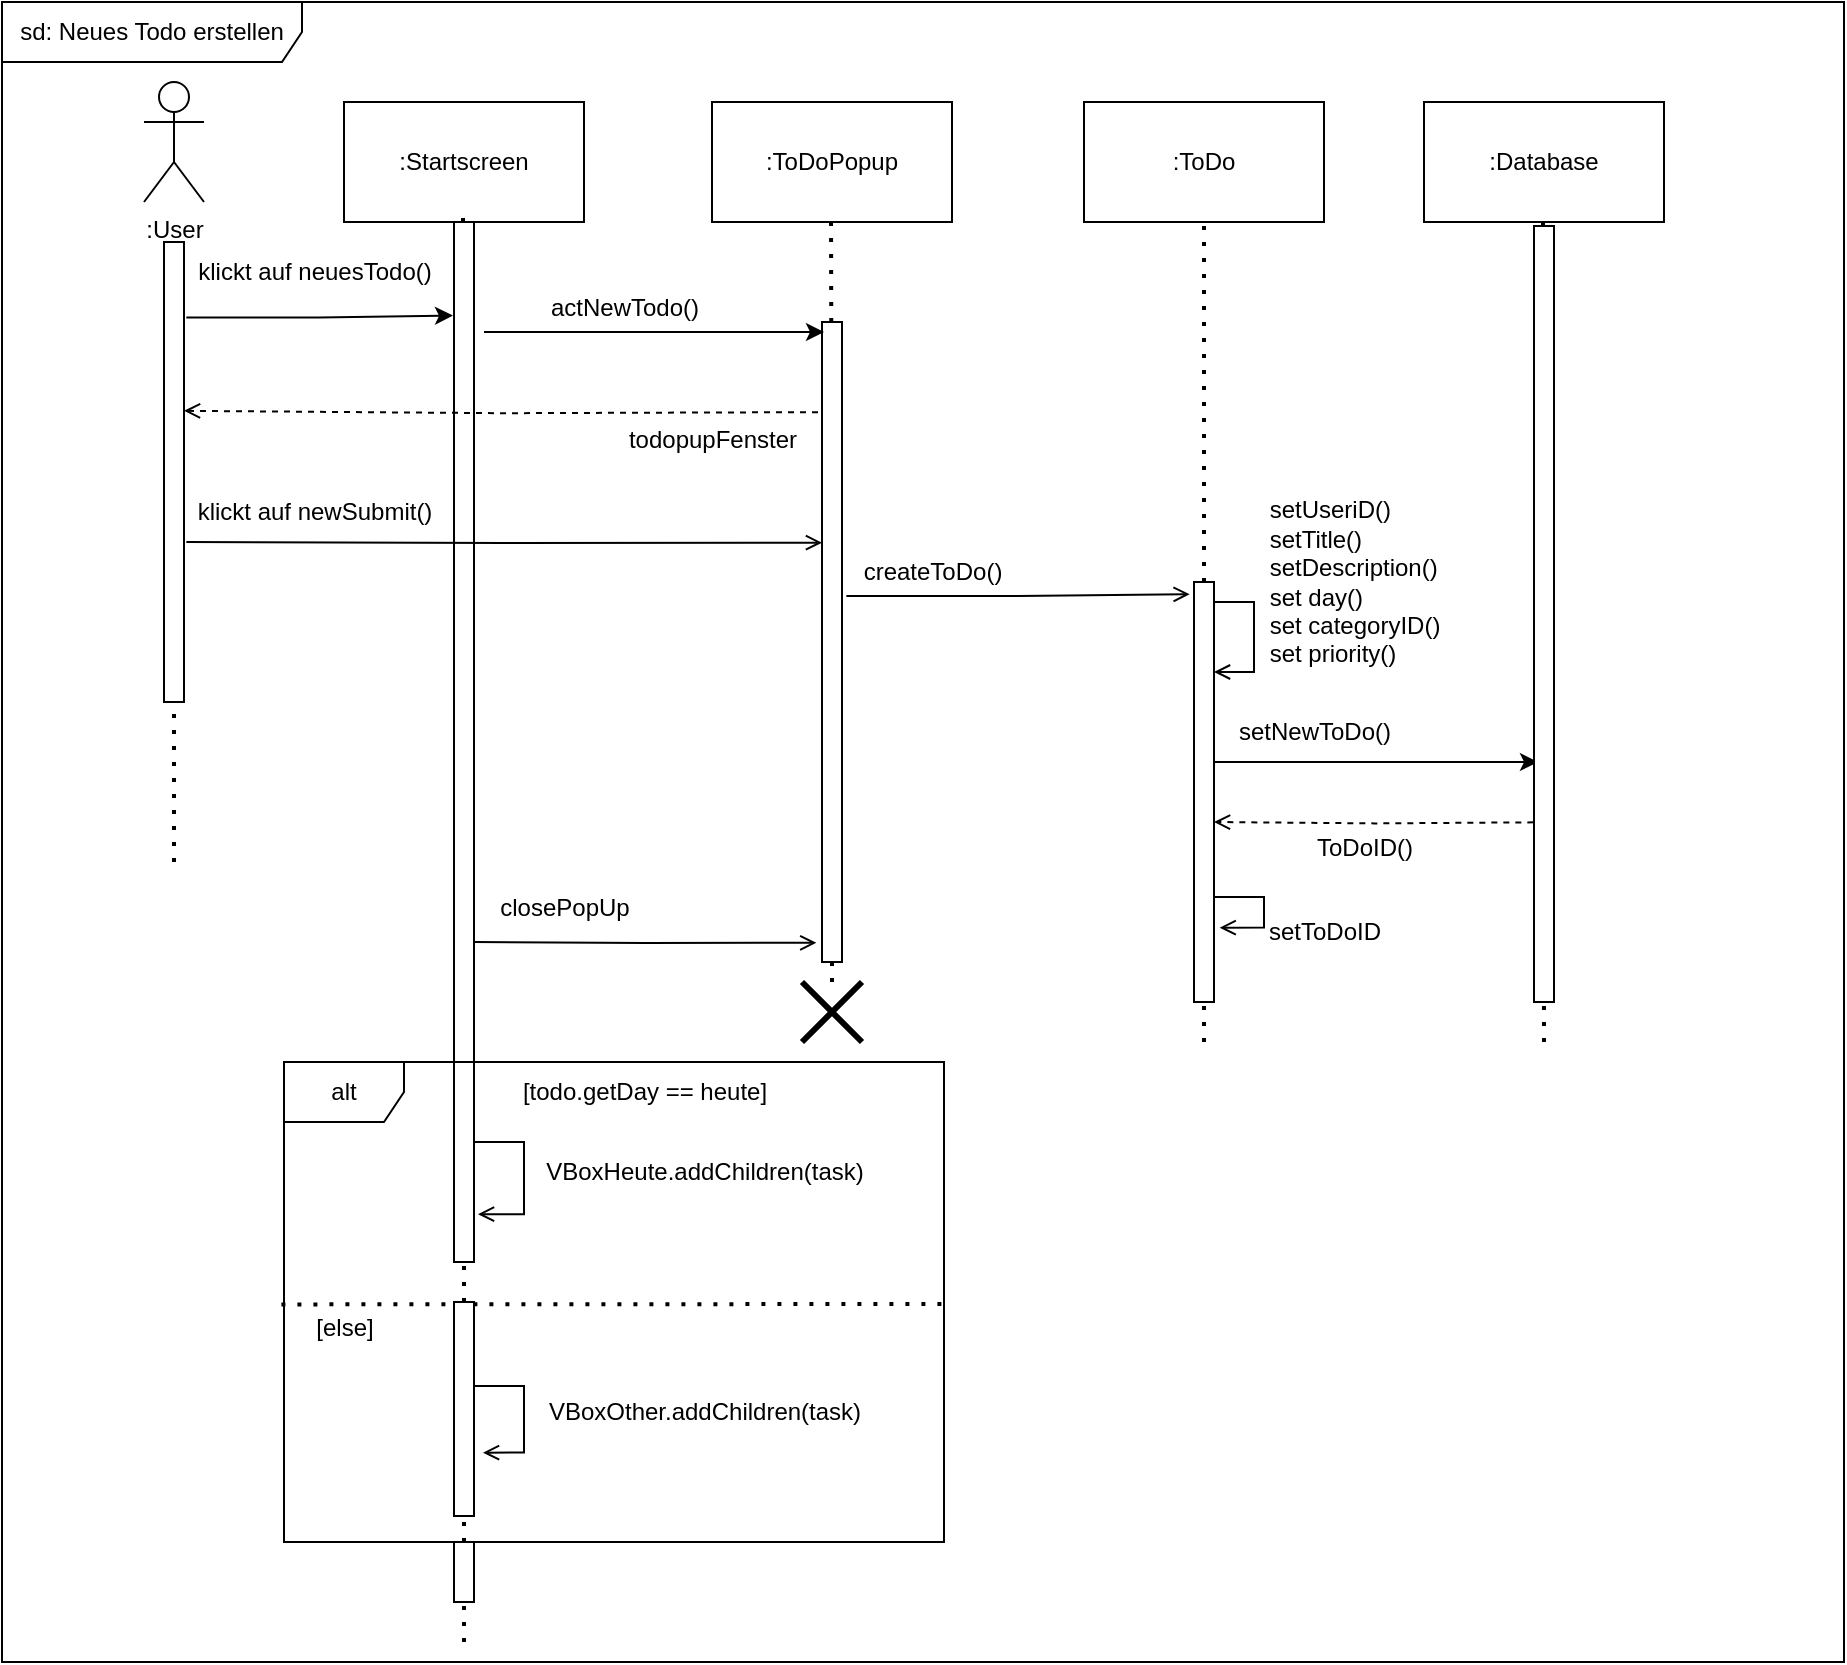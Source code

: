 <mxfile version="24.0.1" type="device">
  <diagram name="Seite-1" id="r4wHWf4LqivN3CQFZS1a">
    <mxGraphModel dx="2624" dy="2013" grid="1" gridSize="10" guides="1" tooltips="1" connect="1" arrows="1" fold="1" page="1" pageScale="1" pageWidth="1169" pageHeight="827" math="0" shadow="0">
      <root>
        <mxCell id="0" />
        <mxCell id="1" parent="0" />
        <mxCell id="tcRZOluestf5_phuFeX2-1" value=":User" style="shape=umlActor;verticalLabelPosition=bottom;verticalAlign=top;html=1;outlineConnect=0;" vertex="1" parent="1">
          <mxGeometry x="70" y="30" width="30" height="60" as="geometry" />
        </mxCell>
        <mxCell id="tcRZOluestf5_phuFeX2-2" value=":Startscreen" style="rounded=0;whiteSpace=wrap;html=1;" vertex="1" parent="1">
          <mxGeometry x="170" y="40" width="120" height="60" as="geometry" />
        </mxCell>
        <mxCell id="tcRZOluestf5_phuFeX2-3" value=":ToDoPopup" style="rounded=0;whiteSpace=wrap;html=1;" vertex="1" parent="1">
          <mxGeometry x="354" y="40" width="120" height="60" as="geometry" />
        </mxCell>
        <mxCell id="tcRZOluestf5_phuFeX2-10" value=":ToDo" style="rounded=0;whiteSpace=wrap;html=1;" vertex="1" parent="1">
          <mxGeometry x="540" y="40" width="120" height="60" as="geometry" />
        </mxCell>
        <mxCell id="tcRZOluestf5_phuFeX2-11" value=":Database" style="rounded=0;whiteSpace=wrap;html=1;" vertex="1" parent="1">
          <mxGeometry x="710" y="40" width="120" height="60" as="geometry" />
        </mxCell>
        <mxCell id="tcRZOluestf5_phuFeX2-12" value="" style="endArrow=none;dashed=1;html=1;dashPattern=1 3;strokeWidth=2;rounded=0;" edge="1" parent="1" source="tcRZOluestf5_phuFeX2-21">
          <mxGeometry width="50" height="50" relative="1" as="geometry">
            <mxPoint x="229.5" y="414" as="sourcePoint" />
            <mxPoint x="229.5" y="94" as="targetPoint" />
          </mxGeometry>
        </mxCell>
        <mxCell id="tcRZOluestf5_phuFeX2-13" value="" style="endArrow=none;dashed=1;html=1;dashPattern=1 3;strokeWidth=2;rounded=0;" edge="1" parent="1" source="tcRZOluestf5_phuFeX2-25">
          <mxGeometry width="50" height="50" relative="1" as="geometry">
            <mxPoint x="413.5" y="414" as="sourcePoint" />
            <mxPoint x="413.5" y="94" as="targetPoint" />
          </mxGeometry>
        </mxCell>
        <mxCell id="tcRZOluestf5_phuFeX2-14" value="" style="endArrow=none;dashed=1;html=1;dashPattern=1 3;strokeWidth=2;rounded=0;" edge="1" parent="1" source="tcRZOluestf5_phuFeX2-36">
          <mxGeometry width="50" height="50" relative="1" as="geometry">
            <mxPoint x="600" y="420" as="sourcePoint" />
            <mxPoint x="600" y="100" as="targetPoint" />
          </mxGeometry>
        </mxCell>
        <mxCell id="tcRZOluestf5_phuFeX2-16" value="" style="endArrow=none;dashed=1;html=1;dashPattern=1 3;strokeWidth=2;rounded=0;" edge="1" parent="1">
          <mxGeometry width="50" height="50" relative="1" as="geometry">
            <mxPoint x="770" y="510" as="sourcePoint" />
            <mxPoint x="769.5" y="94" as="targetPoint" />
          </mxGeometry>
        </mxCell>
        <mxCell id="tcRZOluestf5_phuFeX2-18" value="" style="endArrow=none;dashed=1;html=1;dashPattern=1 3;strokeWidth=2;rounded=0;" edge="1" parent="1" target="tcRZOluestf5_phuFeX2-17">
          <mxGeometry width="50" height="50" relative="1" as="geometry">
            <mxPoint x="85" y="420" as="sourcePoint" />
            <mxPoint x="54.64" y="110" as="targetPoint" />
          </mxGeometry>
        </mxCell>
        <mxCell id="tcRZOluestf5_phuFeX2-23" style="edgeStyle=orthogonalEdgeStyle;rounded=0;orthogonalLoop=1;jettySize=auto;html=1;exitX=1.117;exitY=0.164;exitDx=0;exitDy=0;endArrow=classic;endFill=1;exitPerimeter=0;entryX=-0.05;entryY=0.09;entryDx=0;entryDy=0;entryPerimeter=0;" edge="1" parent="1" source="tcRZOluestf5_phuFeX2-17" target="tcRZOluestf5_phuFeX2-21">
          <mxGeometry relative="1" as="geometry">
            <mxPoint x="220" y="140" as="targetPoint" />
          </mxGeometry>
        </mxCell>
        <mxCell id="tcRZOluestf5_phuFeX2-17" value="" style="rounded=0;whiteSpace=wrap;html=1;" vertex="1" parent="1">
          <mxGeometry x="80" y="110" width="10" height="230" as="geometry" />
        </mxCell>
        <mxCell id="tcRZOluestf5_phuFeX2-19" value="&lt;div&gt;&lt;br&gt;&lt;/div&gt;&lt;div&gt;&lt;br&gt;&lt;/div&gt;" style="text;html=1;align=center;verticalAlign=middle;resizable=0;points=[];autosize=1;strokeColor=none;fillColor=none;" vertex="1" parent="1">
          <mxGeometry x="70" y="-5" width="20" height="40" as="geometry" />
        </mxCell>
        <mxCell id="tcRZOluestf5_phuFeX2-22" value="" style="endArrow=none;dashed=1;html=1;dashPattern=1 3;strokeWidth=2;rounded=0;" edge="1" parent="1" source="tcRZOluestf5_phuFeX2-74" target="tcRZOluestf5_phuFeX2-21">
          <mxGeometry width="50" height="50" relative="1" as="geometry">
            <mxPoint x="230" y="810" as="sourcePoint" />
            <mxPoint x="229.5" y="94" as="targetPoint" />
          </mxGeometry>
        </mxCell>
        <mxCell id="tcRZOluestf5_phuFeX2-21" value="" style="rounded=0;whiteSpace=wrap;html=1;" vertex="1" parent="1">
          <mxGeometry x="225" y="100" width="10" height="520" as="geometry" />
        </mxCell>
        <mxCell id="tcRZOluestf5_phuFeX2-24" value="klickt auf neuesTodo()" style="text;html=1;align=center;verticalAlign=middle;resizable=0;points=[];autosize=1;strokeColor=none;fillColor=none;" vertex="1" parent="1">
          <mxGeometry x="85" y="110" width="140" height="30" as="geometry" />
        </mxCell>
        <mxCell id="tcRZOluestf5_phuFeX2-26" value="" style="endArrow=none;dashed=1;html=1;dashPattern=1 3;strokeWidth=2;rounded=0;entryX=0.5;entryY=1;entryDx=0;entryDy=0;" edge="1" parent="1" source="tcRZOluestf5_phuFeX2-54" target="tcRZOluestf5_phuFeX2-25">
          <mxGeometry width="50" height="50" relative="1" as="geometry">
            <mxPoint x="414" y="510" as="sourcePoint" />
            <mxPoint x="413.5" y="94" as="targetPoint" />
          </mxGeometry>
        </mxCell>
        <mxCell id="tcRZOluestf5_phuFeX2-25" value="" style="rounded=0;whiteSpace=wrap;html=1;" vertex="1" parent="1">
          <mxGeometry x="409" y="150" width="10" height="320" as="geometry" />
        </mxCell>
        <mxCell id="tcRZOluestf5_phuFeX2-27" style="edgeStyle=orthogonalEdgeStyle;rounded=0;orthogonalLoop=1;jettySize=auto;html=1;endArrow=classic;endFill=1;" edge="1" parent="1">
          <mxGeometry relative="1" as="geometry">
            <mxPoint x="240" y="155" as="sourcePoint" />
            <mxPoint x="410" y="155" as="targetPoint" />
          </mxGeometry>
        </mxCell>
        <mxCell id="tcRZOluestf5_phuFeX2-31" value="actNewTodo()" style="text;html=1;align=center;verticalAlign=middle;resizable=0;points=[];autosize=1;strokeColor=none;fillColor=none;" vertex="1" parent="1">
          <mxGeometry x="260" y="128" width="100" height="30" as="geometry" />
        </mxCell>
        <mxCell id="tcRZOluestf5_phuFeX2-32" style="edgeStyle=orthogonalEdgeStyle;rounded=0;orthogonalLoop=1;jettySize=auto;html=1;exitX=1;exitY=0.5;exitDx=0;exitDy=0;entryX=-0.117;entryY=0.634;entryDx=0;entryDy=0;entryPerimeter=0;endArrow=open;endFill=0;" edge="1" parent="1">
          <mxGeometry relative="1" as="geometry">
            <mxPoint x="91.17" y="260" as="sourcePoint" />
            <mxPoint x="409.0" y="260.348" as="targetPoint" />
          </mxGeometry>
        </mxCell>
        <mxCell id="tcRZOluestf5_phuFeX2-33" value="klickt auf newSubmit()" style="text;html=1;align=center;verticalAlign=middle;resizable=0;points=[];autosize=1;strokeColor=none;fillColor=none;" vertex="1" parent="1">
          <mxGeometry x="85" y="230" width="140" height="30" as="geometry" />
        </mxCell>
        <mxCell id="tcRZOluestf5_phuFeX2-34" style="edgeStyle=orthogonalEdgeStyle;rounded=0;orthogonalLoop=1;jettySize=auto;html=1;exitX=0;exitY=0.25;exitDx=0;exitDy=0;entryX=1.2;entryY=0.295;entryDx=0;entryDy=0;entryPerimeter=0;dashed=1;endArrow=open;endFill=0;" edge="1" parent="1">
          <mxGeometry relative="1" as="geometry">
            <mxPoint x="407" y="195.07" as="sourcePoint" />
            <mxPoint x="90" y="194.42" as="targetPoint" />
          </mxGeometry>
        </mxCell>
        <mxCell id="tcRZOluestf5_phuFeX2-35" value="todopupFenster" style="text;html=1;align=center;verticalAlign=middle;resizable=0;points=[];autosize=1;strokeColor=none;fillColor=none;" vertex="1" parent="1">
          <mxGeometry x="299" y="194" width="110" height="30" as="geometry" />
        </mxCell>
        <mxCell id="tcRZOluestf5_phuFeX2-37" style="edgeStyle=orthogonalEdgeStyle;rounded=0;orthogonalLoop=1;jettySize=auto;html=1;endArrow=open;endFill=0;exitX=1.217;exitY=0.428;exitDx=0;exitDy=0;entryX=-0.217;entryY=0.029;entryDx=0;entryDy=0;entryPerimeter=0;exitPerimeter=0;" edge="1" parent="1" source="tcRZOluestf5_phuFeX2-25" target="tcRZOluestf5_phuFeX2-36">
          <mxGeometry relative="1" as="geometry">
            <mxPoint x="419" y="280" as="sourcePoint" />
            <mxPoint x="590" y="290" as="targetPoint" />
          </mxGeometry>
        </mxCell>
        <mxCell id="tcRZOluestf5_phuFeX2-38" value="" style="endArrow=none;dashed=1;html=1;dashPattern=1 3;strokeWidth=2;rounded=0;" edge="1" parent="1" target="tcRZOluestf5_phuFeX2-36">
          <mxGeometry width="50" height="50" relative="1" as="geometry">
            <mxPoint x="600" y="510" as="sourcePoint" />
            <mxPoint x="600" y="100" as="targetPoint" />
          </mxGeometry>
        </mxCell>
        <mxCell id="tcRZOluestf5_phuFeX2-48" style="edgeStyle=orthogonalEdgeStyle;rounded=0;orthogonalLoop=1;jettySize=auto;html=1;entryX=0;entryY=0.75;entryDx=0;entryDy=0;" edge="1" parent="1">
          <mxGeometry relative="1" as="geometry">
            <mxPoint x="612" y="370" as="sourcePoint" />
            <mxPoint x="767" y="370" as="targetPoint" />
            <Array as="points">
              <mxPoint x="605" y="370" />
            </Array>
          </mxGeometry>
        </mxCell>
        <mxCell id="tcRZOluestf5_phuFeX2-69" style="edgeStyle=orthogonalEdgeStyle;rounded=0;orthogonalLoop=1;jettySize=auto;html=1;exitX=1;exitY=0.75;exitDx=0;exitDy=0;entryX=1.283;entryY=0.823;entryDx=0;entryDy=0;entryPerimeter=0;endArrow=open;endFill=0;" edge="1" parent="1" source="tcRZOluestf5_phuFeX2-36" target="tcRZOluestf5_phuFeX2-36">
          <mxGeometry relative="1" as="geometry">
            <mxPoint x="630" y="470" as="targetPoint" />
            <Array as="points">
              <mxPoint x="630" y="438" />
              <mxPoint x="630" y="453" />
            </Array>
          </mxGeometry>
        </mxCell>
        <mxCell id="tcRZOluestf5_phuFeX2-36" value="" style="rounded=0;whiteSpace=wrap;html=1;" vertex="1" parent="1">
          <mxGeometry x="595" y="280" width="10" height="210" as="geometry" />
        </mxCell>
        <mxCell id="tcRZOluestf5_phuFeX2-40" value="createToDo()" style="text;html=1;align=center;verticalAlign=middle;resizable=0;points=[];autosize=1;strokeColor=none;fillColor=none;" vertex="1" parent="1">
          <mxGeometry x="419" y="260" width="90" height="30" as="geometry" />
        </mxCell>
        <mxCell id="tcRZOluestf5_phuFeX2-44" value="&lt;div style=&quot;text-align: justify;&quot;&gt;&lt;span style=&quot;background-color: initial;&quot;&gt;setUseriD()&lt;/span&gt;&lt;/div&gt;&lt;div style=&quot;text-align: justify;&quot;&gt;&lt;span style=&quot;background-color: initial;&quot;&gt;setTitle()&lt;/span&gt;&lt;/div&gt;&lt;div style=&quot;text-align: justify;&quot;&gt;&lt;span style=&quot;background-color: initial;&quot;&gt;setDescription()&lt;/span&gt;&lt;/div&gt;&lt;div style=&quot;text-align: justify;&quot;&gt;set day()&lt;/div&gt;&lt;div style=&quot;text-align: justify;&quot;&gt;set categoryID()&lt;/div&gt;&lt;div style=&quot;text-align: justify;&quot;&gt;set priority()&lt;/div&gt;" style="text;html=1;align=center;verticalAlign=middle;resizable=0;points=[];autosize=1;strokeColor=none;fillColor=none;" vertex="1" parent="1">
          <mxGeometry x="620" y="230" width="110" height="100" as="geometry" />
        </mxCell>
        <mxCell id="tcRZOluestf5_phuFeX2-46" value="" style="rounded=0;whiteSpace=wrap;html=1;" vertex="1" parent="1">
          <mxGeometry x="765" y="102" width="10" height="388" as="geometry" />
        </mxCell>
        <mxCell id="tcRZOluestf5_phuFeX2-47" style="edgeStyle=orthogonalEdgeStyle;rounded=0;orthogonalLoop=1;jettySize=auto;html=1;endArrow=open;endFill=0;exitX=1;exitY=0;exitDx=0;exitDy=0;" edge="1" parent="1" source="tcRZOluestf5_phuFeX2-36">
          <mxGeometry relative="1" as="geometry">
            <mxPoint x="605" y="250" as="sourcePoint" />
            <mxPoint x="605" y="325" as="targetPoint" />
            <Array as="points">
              <mxPoint x="605" y="290" />
              <mxPoint x="625" y="290" />
              <mxPoint x="625" y="325" />
            </Array>
          </mxGeometry>
        </mxCell>
        <mxCell id="tcRZOluestf5_phuFeX2-49" value="setNewToDo()" style="text;html=1;align=center;verticalAlign=middle;resizable=0;points=[];autosize=1;strokeColor=none;fillColor=none;" vertex="1" parent="1">
          <mxGeometry x="605" y="340" width="100" height="30" as="geometry" />
        </mxCell>
        <mxCell id="tcRZOluestf5_phuFeX2-50" style="edgeStyle=orthogonalEdgeStyle;rounded=0;orthogonalLoop=1;jettySize=auto;html=1;exitX=0;exitY=0.75;exitDx=0;exitDy=0;entryX=1.033;entryY=0.899;entryDx=0;entryDy=0;entryPerimeter=0;dashed=1;endArrow=open;endFill=0;" edge="1" parent="1">
          <mxGeometry relative="1" as="geometry">
            <mxPoint x="764.67" y="400.17" as="sourcePoint" />
            <mxPoint x="605.0" y="400.0" as="targetPoint" />
          </mxGeometry>
        </mxCell>
        <mxCell id="tcRZOluestf5_phuFeX2-51" value="ToDoID()" style="text;html=1;align=center;verticalAlign=middle;resizable=0;points=[];autosize=1;strokeColor=none;fillColor=none;" vertex="1" parent="1">
          <mxGeometry x="645" y="398" width="70" height="30" as="geometry" />
        </mxCell>
        <mxCell id="tcRZOluestf5_phuFeX2-52" style="edgeStyle=orthogonalEdgeStyle;rounded=0;orthogonalLoop=1;jettySize=auto;html=1;exitX=1;exitY=0.75;exitDx=0;exitDy=0;entryX=-0.283;entryY=0.691;entryDx=0;entryDy=0;entryPerimeter=0;endArrow=open;endFill=0;" edge="1" parent="1">
          <mxGeometry relative="1" as="geometry">
            <mxPoint x="235" y="460" as="sourcePoint" />
            <mxPoint x="406.17" y="460.39" as="targetPoint" />
          </mxGeometry>
        </mxCell>
        <mxCell id="tcRZOluestf5_phuFeX2-53" value="closePopUp" style="text;html=1;align=center;verticalAlign=middle;resizable=0;points=[];autosize=1;strokeColor=none;fillColor=none;" vertex="1" parent="1">
          <mxGeometry x="235" y="428" width="90" height="30" as="geometry" />
        </mxCell>
        <mxCell id="tcRZOluestf5_phuFeX2-56" value="alt" style="shape=umlFrame;whiteSpace=wrap;html=1;pointerEvents=0;" vertex="1" parent="1">
          <mxGeometry x="140" y="520" width="330" height="240" as="geometry" />
        </mxCell>
        <mxCell id="tcRZOluestf5_phuFeX2-58" value="[todo.getDay == heute]" style="text;html=1;align=center;verticalAlign=middle;resizable=0;points=[];autosize=1;strokeColor=none;fillColor=none;" vertex="1" parent="1">
          <mxGeometry x="245" y="520" width="150" height="30" as="geometry" />
        </mxCell>
        <mxCell id="tcRZOluestf5_phuFeX2-59" style="edgeStyle=orthogonalEdgeStyle;rounded=0;orthogonalLoop=1;jettySize=auto;html=1;entryX=1.2;entryY=0.954;entryDx=0;entryDy=0;entryPerimeter=0;endArrow=open;endFill=0;" edge="1" parent="1" target="tcRZOluestf5_phuFeX2-21">
          <mxGeometry relative="1" as="geometry">
            <mxPoint x="235" y="560" as="sourcePoint" />
            <Array as="points">
              <mxPoint x="260" y="560" />
              <mxPoint x="260" y="596" />
            </Array>
          </mxGeometry>
        </mxCell>
        <mxCell id="tcRZOluestf5_phuFeX2-61" value="VBoxHeute.addChildren(task)" style="text;html=1;align=center;verticalAlign=middle;resizable=0;points=[];autosize=1;strokeColor=none;fillColor=none;" vertex="1" parent="1">
          <mxGeometry x="260" y="560" width="180" height="30" as="geometry" />
        </mxCell>
        <mxCell id="tcRZOluestf5_phuFeX2-62" value="" style="endArrow=none;dashed=1;html=1;dashPattern=1 3;strokeWidth=2;rounded=0;exitX=0.002;exitY=0.501;exitDx=0;exitDy=0;exitPerimeter=0;" edge="1" parent="1">
          <mxGeometry width="50" height="50" relative="1" as="geometry">
            <mxPoint x="138.7" y="641.2" as="sourcePoint" />
            <mxPoint x="470" y="641" as="targetPoint" />
          </mxGeometry>
        </mxCell>
        <mxCell id="tcRZOluestf5_phuFeX2-63" value="[else]" style="text;html=1;align=center;verticalAlign=middle;resizable=0;points=[];autosize=1;strokeColor=none;fillColor=none;" vertex="1" parent="1">
          <mxGeometry x="145" y="638" width="50" height="30" as="geometry" />
        </mxCell>
        <mxCell id="tcRZOluestf5_phuFeX2-64" value="" style="rounded=0;whiteSpace=wrap;html=1;" vertex="1" parent="1">
          <mxGeometry x="225" y="640" width="10" height="107" as="geometry" />
        </mxCell>
        <mxCell id="tcRZOluestf5_phuFeX2-66" style="edgeStyle=orthogonalEdgeStyle;rounded=0;orthogonalLoop=1;jettySize=auto;html=1;exitX=1;exitY=0.25;exitDx=0;exitDy=0;entryX=1.45;entryY=0.704;entryDx=0;entryDy=0;entryPerimeter=0;endArrow=open;endFill=0;" edge="1" parent="1" source="tcRZOluestf5_phuFeX2-64" target="tcRZOluestf5_phuFeX2-64">
          <mxGeometry relative="1" as="geometry">
            <Array as="points">
              <mxPoint x="235" y="682" />
              <mxPoint x="260" y="682" />
              <mxPoint x="260" y="715" />
            </Array>
          </mxGeometry>
        </mxCell>
        <mxCell id="tcRZOluestf5_phuFeX2-67" value="VBoxOther.addChildren(task)" style="text;html=1;align=center;verticalAlign=middle;resizable=0;points=[];autosize=1;strokeColor=none;fillColor=none;" vertex="1" parent="1">
          <mxGeometry x="260" y="680" width="180" height="30" as="geometry" />
        </mxCell>
        <mxCell id="tcRZOluestf5_phuFeX2-70" value="setToDoID" style="text;html=1;align=center;verticalAlign=middle;resizable=0;points=[];autosize=1;strokeColor=none;fillColor=none;" vertex="1" parent="1">
          <mxGeometry x="620" y="440" width="80" height="30" as="geometry" />
        </mxCell>
        <mxCell id="tcRZOluestf5_phuFeX2-73" value="" style="endArrow=none;dashed=1;html=1;dashPattern=1 3;strokeWidth=2;rounded=0;entryX=0.5;entryY=1;entryDx=0;entryDy=0;" edge="1" parent="1" target="tcRZOluestf5_phuFeX2-54">
          <mxGeometry width="50" height="50" relative="1" as="geometry">
            <mxPoint x="414" y="510" as="sourcePoint" />
            <mxPoint x="414" y="440" as="targetPoint" />
          </mxGeometry>
        </mxCell>
        <mxCell id="tcRZOluestf5_phuFeX2-54" value="" style="shape=umlDestroy;whiteSpace=wrap;html=1;strokeWidth=3;targetShapes=umlLifeline;" vertex="1" parent="1">
          <mxGeometry x="399" y="480" width="30" height="30" as="geometry" />
        </mxCell>
        <mxCell id="tcRZOluestf5_phuFeX2-75" value="" style="endArrow=none;dashed=1;html=1;dashPattern=1 3;strokeWidth=2;rounded=0;" edge="1" parent="1" target="tcRZOluestf5_phuFeX2-74">
          <mxGeometry width="50" height="50" relative="1" as="geometry">
            <mxPoint x="230" y="810" as="sourcePoint" />
            <mxPoint x="230" y="620" as="targetPoint" />
          </mxGeometry>
        </mxCell>
        <mxCell id="tcRZOluestf5_phuFeX2-74" value="" style="rounded=0;whiteSpace=wrap;html=1;" vertex="1" parent="1">
          <mxGeometry x="225" y="760" width="10" height="30" as="geometry" />
        </mxCell>
        <mxCell id="tcRZOluestf5_phuFeX2-77" value="&lt;span style=&quot;text-wrap: nowrap;&quot;&gt;sd: Neues Todo erstellen&lt;/span&gt;" style="shape=umlFrame;whiteSpace=wrap;html=1;pointerEvents=0;width=150;height=30;" vertex="1" parent="1">
          <mxGeometry x="-1" y="-10" width="921" height="830" as="geometry" />
        </mxCell>
      </root>
    </mxGraphModel>
  </diagram>
</mxfile>
